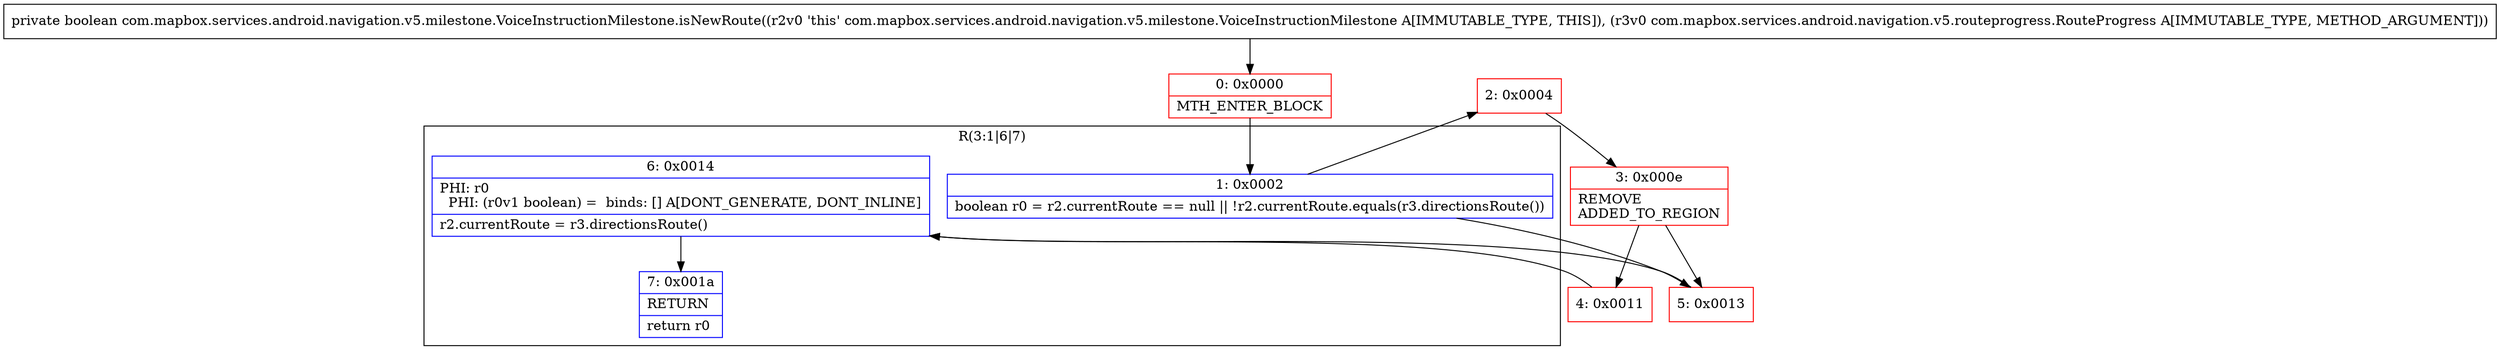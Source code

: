 digraph "CFG forcom.mapbox.services.android.navigation.v5.milestone.VoiceInstructionMilestone.isNewRoute(Lcom\/mapbox\/services\/android\/navigation\/v5\/routeprogress\/RouteProgress;)Z" {
subgraph cluster_Region_400981484 {
label = "R(3:1|6|7)";
node [shape=record,color=blue];
Node_1 [shape=record,label="{1\:\ 0x0002|boolean r0 = r2.currentRoute == null \|\| !r2.currentRoute.equals(r3.directionsRoute())\l}"];
Node_6 [shape=record,label="{6\:\ 0x0014|PHI: r0 \l  PHI: (r0v1 boolean) =  binds: [] A[DONT_GENERATE, DONT_INLINE]\l|r2.currentRoute = r3.directionsRoute()\l}"];
Node_7 [shape=record,label="{7\:\ 0x001a|RETURN\l|return r0\l}"];
}
Node_0 [shape=record,color=red,label="{0\:\ 0x0000|MTH_ENTER_BLOCK\l}"];
Node_2 [shape=record,color=red,label="{2\:\ 0x0004}"];
Node_3 [shape=record,color=red,label="{3\:\ 0x000e|REMOVE\lADDED_TO_REGION\l}"];
Node_4 [shape=record,color=red,label="{4\:\ 0x0011}"];
Node_5 [shape=record,color=red,label="{5\:\ 0x0013}"];
MethodNode[shape=record,label="{private boolean com.mapbox.services.android.navigation.v5.milestone.VoiceInstructionMilestone.isNewRoute((r2v0 'this' com.mapbox.services.android.navigation.v5.milestone.VoiceInstructionMilestone A[IMMUTABLE_TYPE, THIS]), (r3v0 com.mapbox.services.android.navigation.v5.routeprogress.RouteProgress A[IMMUTABLE_TYPE, METHOD_ARGUMENT])) }"];
MethodNode -> Node_0;
Node_1 -> Node_2;
Node_1 -> Node_5;
Node_6 -> Node_7;
Node_0 -> Node_1;
Node_2 -> Node_3;
Node_3 -> Node_4;
Node_3 -> Node_5;
Node_4 -> Node_6;
Node_5 -> Node_6;
}


